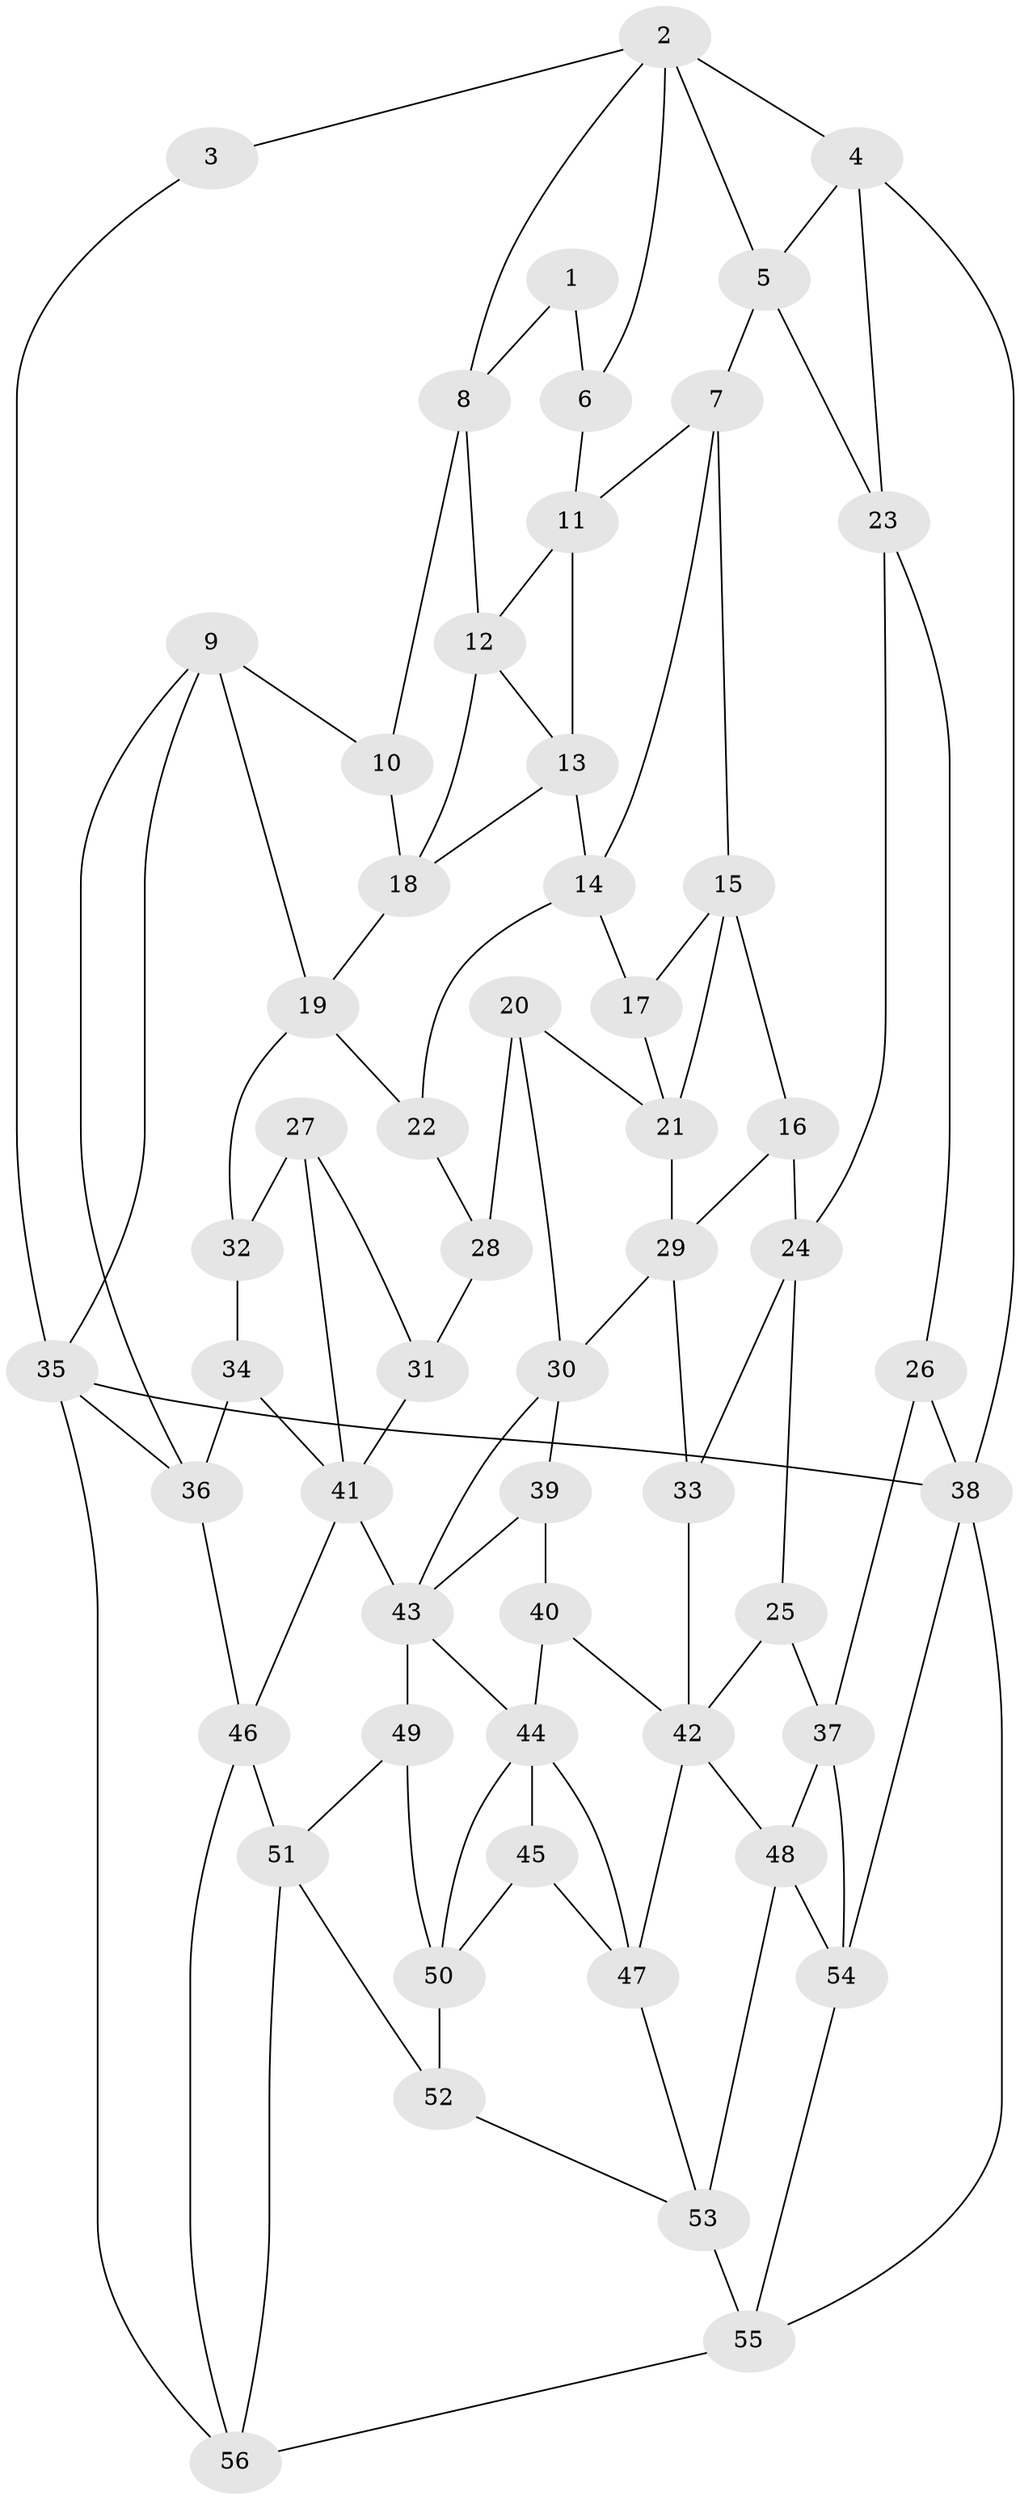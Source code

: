 // original degree distribution, {3: 0.026785714285714284, 5: 0.5446428571428571, 4: 0.21428571428571427, 6: 0.21428571428571427}
// Generated by graph-tools (version 1.1) at 2025/27/03/09/25 03:27:17]
// undirected, 56 vertices, 104 edges
graph export_dot {
graph [start="1"]
  node [color=gray90,style=filled];
  1;
  2;
  3;
  4;
  5;
  6;
  7;
  8;
  9;
  10;
  11;
  12;
  13;
  14;
  15;
  16;
  17;
  18;
  19;
  20;
  21;
  22;
  23;
  24;
  25;
  26;
  27;
  28;
  29;
  30;
  31;
  32;
  33;
  34;
  35;
  36;
  37;
  38;
  39;
  40;
  41;
  42;
  43;
  44;
  45;
  46;
  47;
  48;
  49;
  50;
  51;
  52;
  53;
  54;
  55;
  56;
  1 -- 6 [weight=2.0];
  1 -- 8 [weight=1.0];
  2 -- 3 [weight=1.0];
  2 -- 4 [weight=1.0];
  2 -- 5 [weight=1.0];
  2 -- 6 [weight=1.0];
  2 -- 8 [weight=1.0];
  3 -- 35 [weight=1.0];
  4 -- 5 [weight=1.0];
  4 -- 23 [weight=1.0];
  4 -- 38 [weight=1.0];
  5 -- 7 [weight=1.0];
  5 -- 23 [weight=1.0];
  6 -- 11 [weight=1.0];
  7 -- 11 [weight=1.0];
  7 -- 14 [weight=1.0];
  7 -- 15 [weight=1.0];
  8 -- 10 [weight=1.0];
  8 -- 12 [weight=1.0];
  9 -- 10 [weight=1.0];
  9 -- 19 [weight=1.0];
  9 -- 35 [weight=1.0];
  9 -- 36 [weight=1.0];
  10 -- 18 [weight=1.0];
  11 -- 12 [weight=1.0];
  11 -- 13 [weight=1.0];
  12 -- 13 [weight=1.0];
  12 -- 18 [weight=1.0];
  13 -- 14 [weight=1.0];
  13 -- 18 [weight=1.0];
  14 -- 17 [weight=1.0];
  14 -- 22 [weight=1.0];
  15 -- 16 [weight=1.0];
  15 -- 17 [weight=1.0];
  15 -- 21 [weight=1.0];
  16 -- 24 [weight=1.0];
  16 -- 29 [weight=1.0];
  17 -- 21 [weight=1.0];
  18 -- 19 [weight=1.0];
  19 -- 22 [weight=1.0];
  19 -- 32 [weight=1.0];
  20 -- 21 [weight=1.0];
  20 -- 28 [weight=1.0];
  20 -- 30 [weight=1.0];
  21 -- 29 [weight=1.0];
  22 -- 28 [weight=2.0];
  23 -- 24 [weight=1.0];
  23 -- 26 [weight=1.0];
  24 -- 25 [weight=1.0];
  24 -- 33 [weight=1.0];
  25 -- 37 [weight=1.0];
  25 -- 42 [weight=1.0];
  26 -- 37 [weight=1.0];
  26 -- 38 [weight=1.0];
  27 -- 31 [weight=1.0];
  27 -- 32 [weight=1.0];
  27 -- 41 [weight=1.0];
  28 -- 31 [weight=1.0];
  29 -- 30 [weight=1.0];
  29 -- 33 [weight=1.0];
  30 -- 39 [weight=1.0];
  30 -- 43 [weight=1.0];
  31 -- 41 [weight=2.0];
  32 -- 34 [weight=2.0];
  33 -- 42 [weight=2.0];
  34 -- 36 [weight=1.0];
  34 -- 41 [weight=1.0];
  35 -- 36 [weight=1.0];
  35 -- 38 [weight=2.0];
  35 -- 56 [weight=1.0];
  36 -- 46 [weight=1.0];
  37 -- 48 [weight=1.0];
  37 -- 54 [weight=1.0];
  38 -- 54 [weight=1.0];
  38 -- 55 [weight=1.0];
  39 -- 40 [weight=2.0];
  39 -- 43 [weight=1.0];
  40 -- 42 [weight=1.0];
  40 -- 44 [weight=1.0];
  41 -- 43 [weight=1.0];
  41 -- 46 [weight=1.0];
  42 -- 47 [weight=1.0];
  42 -- 48 [weight=1.0];
  43 -- 44 [weight=1.0];
  43 -- 49 [weight=2.0];
  44 -- 45 [weight=1.0];
  44 -- 47 [weight=1.0];
  44 -- 50 [weight=1.0];
  45 -- 47 [weight=1.0];
  45 -- 50 [weight=1.0];
  46 -- 51 [weight=1.0];
  46 -- 56 [weight=1.0];
  47 -- 53 [weight=1.0];
  48 -- 53 [weight=1.0];
  48 -- 54 [weight=1.0];
  49 -- 50 [weight=1.0];
  49 -- 51 [weight=1.0];
  50 -- 52 [weight=1.0];
  51 -- 52 [weight=1.0];
  51 -- 56 [weight=1.0];
  52 -- 53 [weight=1.0];
  53 -- 55 [weight=1.0];
  54 -- 55 [weight=1.0];
  55 -- 56 [weight=1.0];
}
